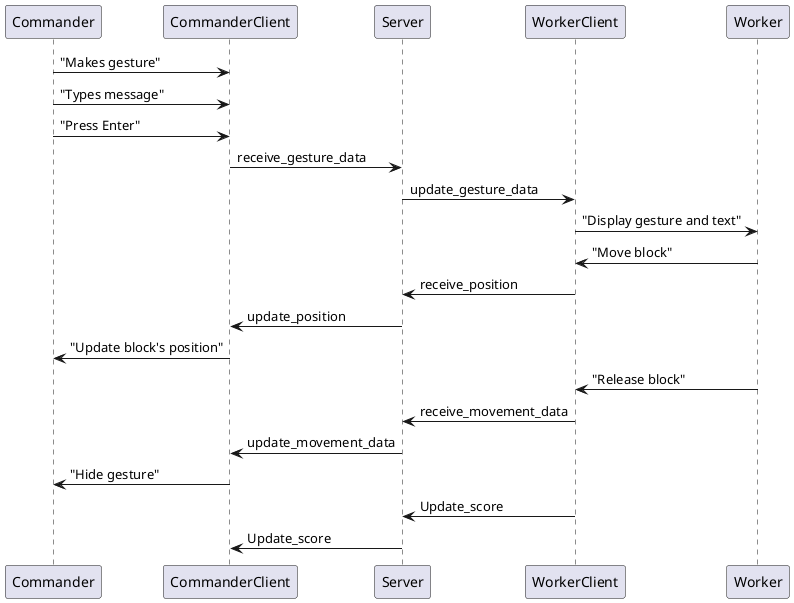 @startuml
Commander -> CommanderClient: "Makes gesture"
Commander -> CommanderClient: "Types message"
Commander -> CommanderClient: "Press Enter"
CommanderClient -> Server: receive_gesture_data
Server -> WorkerClient: update_gesture_data
WorkerClient -> Worker: "Display gesture and text"
Worker -> WorkerClient: "Move block"
WorkerClient -> Server: receive_position
Server -> CommanderClient: update_position
CommanderClient -> Commander: "Update block's position"
Worker -> WorkerClient: "Release block"
WorkerClient -> Server: receive_movement_data
Server -> CommanderClient: update_movement_data
CommanderClient -> Commander: "Hide gesture"
WorkerClient -> Server: Update_score
Server -> CommanderClient: Update_score
@enduml
